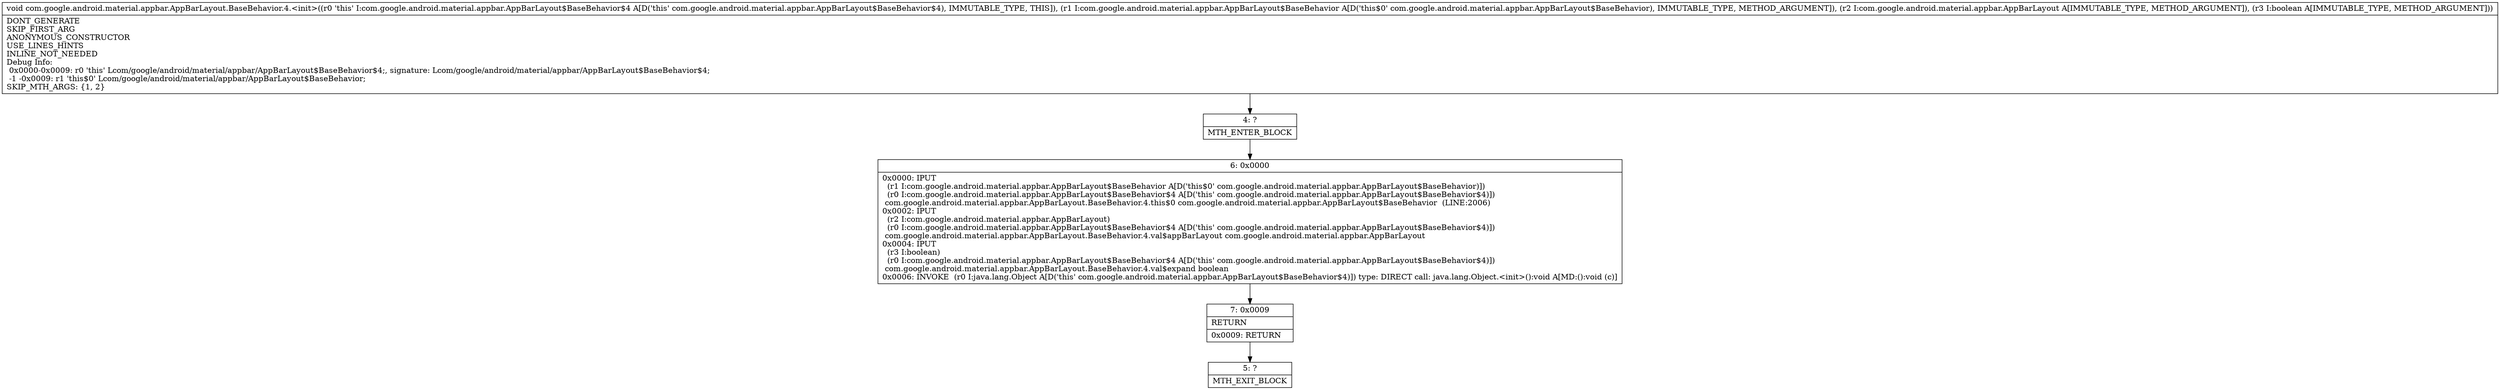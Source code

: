 digraph "CFG forcom.google.android.material.appbar.AppBarLayout.BaseBehavior.4.\<init\>(Lcom\/google\/android\/material\/appbar\/AppBarLayout$BaseBehavior;Lcom\/google\/android\/material\/appbar\/AppBarLayout;Z)V" {
Node_4 [shape=record,label="{4\:\ ?|MTH_ENTER_BLOCK\l}"];
Node_6 [shape=record,label="{6\:\ 0x0000|0x0000: IPUT  \l  (r1 I:com.google.android.material.appbar.AppBarLayout$BaseBehavior A[D('this$0' com.google.android.material.appbar.AppBarLayout$BaseBehavior)])\l  (r0 I:com.google.android.material.appbar.AppBarLayout$BaseBehavior$4 A[D('this' com.google.android.material.appbar.AppBarLayout$BaseBehavior$4)])\l com.google.android.material.appbar.AppBarLayout.BaseBehavior.4.this$0 com.google.android.material.appbar.AppBarLayout$BaseBehavior  (LINE:2006)\l0x0002: IPUT  \l  (r2 I:com.google.android.material.appbar.AppBarLayout)\l  (r0 I:com.google.android.material.appbar.AppBarLayout$BaseBehavior$4 A[D('this' com.google.android.material.appbar.AppBarLayout$BaseBehavior$4)])\l com.google.android.material.appbar.AppBarLayout.BaseBehavior.4.val$appBarLayout com.google.android.material.appbar.AppBarLayout \l0x0004: IPUT  \l  (r3 I:boolean)\l  (r0 I:com.google.android.material.appbar.AppBarLayout$BaseBehavior$4 A[D('this' com.google.android.material.appbar.AppBarLayout$BaseBehavior$4)])\l com.google.android.material.appbar.AppBarLayout.BaseBehavior.4.val$expand boolean \l0x0006: INVOKE  (r0 I:java.lang.Object A[D('this' com.google.android.material.appbar.AppBarLayout$BaseBehavior$4)]) type: DIRECT call: java.lang.Object.\<init\>():void A[MD:():void (c)]\l}"];
Node_7 [shape=record,label="{7\:\ 0x0009|RETURN\l|0x0009: RETURN   \l}"];
Node_5 [shape=record,label="{5\:\ ?|MTH_EXIT_BLOCK\l}"];
MethodNode[shape=record,label="{void com.google.android.material.appbar.AppBarLayout.BaseBehavior.4.\<init\>((r0 'this' I:com.google.android.material.appbar.AppBarLayout$BaseBehavior$4 A[D('this' com.google.android.material.appbar.AppBarLayout$BaseBehavior$4), IMMUTABLE_TYPE, THIS]), (r1 I:com.google.android.material.appbar.AppBarLayout$BaseBehavior A[D('this$0' com.google.android.material.appbar.AppBarLayout$BaseBehavior), IMMUTABLE_TYPE, METHOD_ARGUMENT]), (r2 I:com.google.android.material.appbar.AppBarLayout A[IMMUTABLE_TYPE, METHOD_ARGUMENT]), (r3 I:boolean A[IMMUTABLE_TYPE, METHOD_ARGUMENT]))  | DONT_GENERATE\lSKIP_FIRST_ARG\lANONYMOUS_CONSTRUCTOR\lUSE_LINES_HINTS\lINLINE_NOT_NEEDED\lDebug Info:\l  0x0000\-0x0009: r0 'this' Lcom\/google\/android\/material\/appbar\/AppBarLayout$BaseBehavior$4;, signature: Lcom\/google\/android\/material\/appbar\/AppBarLayout$BaseBehavior$4;\l  \-1 \-0x0009: r1 'this$0' Lcom\/google\/android\/material\/appbar\/AppBarLayout$BaseBehavior;\lSKIP_MTH_ARGS: \{1, 2\}\l}"];
MethodNode -> Node_4;Node_4 -> Node_6;
Node_6 -> Node_7;
Node_7 -> Node_5;
}

